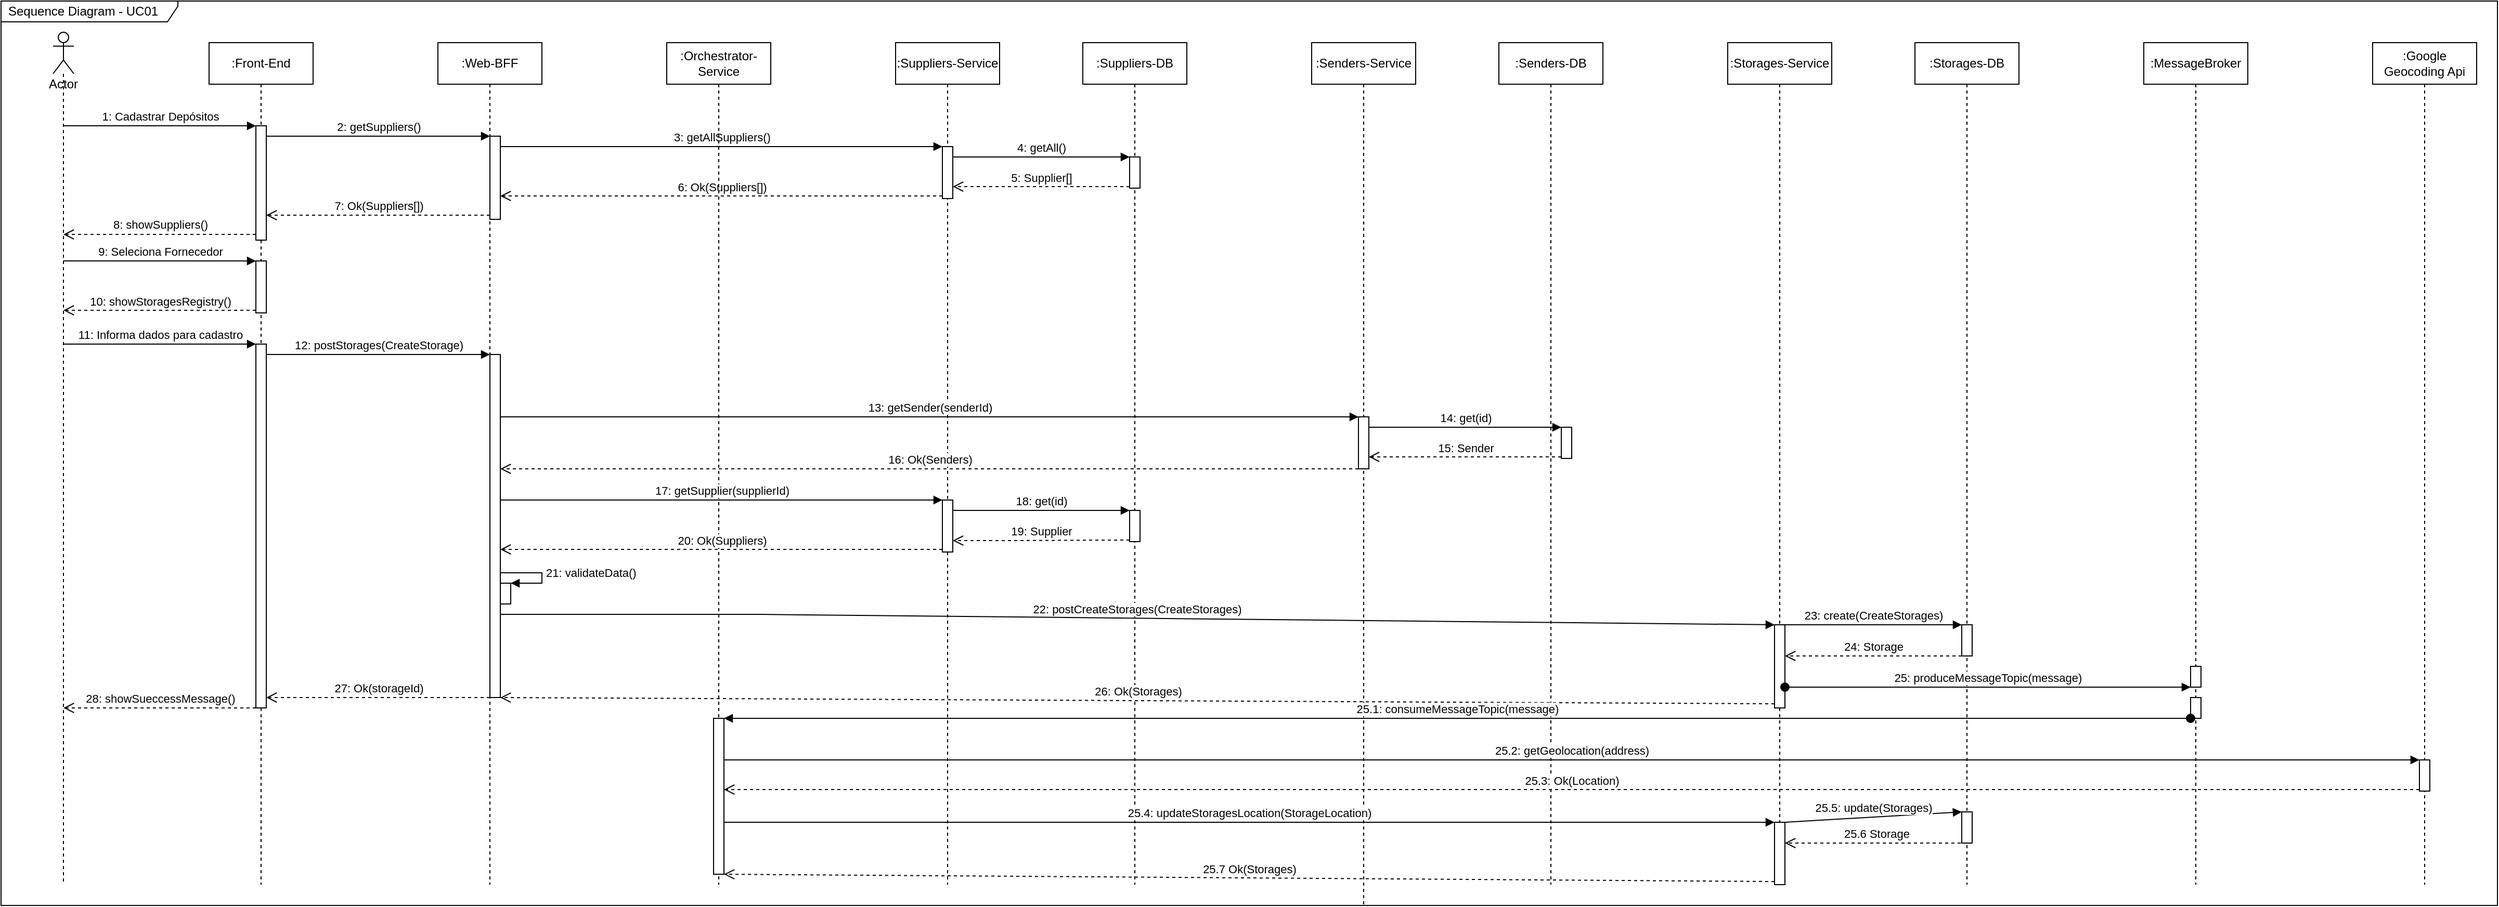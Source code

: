 <mxfile version="20.3.0" type="device"><diagram id="THuQi9kx3ed6anTQSMXc" name="Página-1"><mxGraphModel dx="4478" dy="1540" grid="1" gridSize="10" guides="1" tooltips="1" connect="1" arrows="1" fold="1" page="1" pageScale="1" pageWidth="827" pageHeight="1169" math="0" shadow="0"><root><mxCell id="0"/><mxCell id="1" parent="0"/><mxCell id="7VRMdvBiyow1mnKwVcrb-116" value="Sequence Diagram - UC01" style="shape=umlFrame;whiteSpace=wrap;html=1;width=170;height=20;boundedLbl=1;verticalAlign=middle;align=left;spacingLeft=5;" parent="1" vertex="1"><mxGeometry x="-80" width="2400" height="870" as="geometry"/></mxCell><mxCell id="ZkmVjN65RXW2BqpOXgOA-11" value=":Web-BFF" style="shape=umlLifeline;perimeter=lifelinePerimeter;whiteSpace=wrap;html=1;container=1;collapsible=0;recursiveResize=0;outlineConnect=0;" parent="1" vertex="1"><mxGeometry x="340" y="40" width="100" height="810" as="geometry"/></mxCell><mxCell id="7VRMdvBiyow1mnKwVcrb-16" value="" style="html=1;points=[];perimeter=orthogonalPerimeter;" parent="ZkmVjN65RXW2BqpOXgOA-11" vertex="1"><mxGeometry x="50" y="90" width="10" height="80" as="geometry"/></mxCell><mxCell id="qQDifCft1qPX-QiUD4Pm-76" value="" style="html=1;points=[];perimeter=orthogonalPerimeter;" parent="ZkmVjN65RXW2BqpOXgOA-11" vertex="1"><mxGeometry x="50" y="300" width="10" height="330" as="geometry"/></mxCell><mxCell id="qQDifCft1qPX-QiUD4Pm-100" value="" style="html=1;points=[];perimeter=orthogonalPerimeter;" parent="ZkmVjN65RXW2BqpOXgOA-11" vertex="1"><mxGeometry x="60" y="520" width="10" height="20" as="geometry"/></mxCell><mxCell id="qQDifCft1qPX-QiUD4Pm-101" value="21: validateData()" style="edgeStyle=orthogonalEdgeStyle;html=1;align=left;spacingLeft=2;endArrow=block;rounded=0;entryX=1;entryY=0;" parent="ZkmVjN65RXW2BqpOXgOA-11" source="qQDifCft1qPX-QiUD4Pm-76" target="qQDifCft1qPX-QiUD4Pm-100" edge="1"><mxGeometry relative="1" as="geometry"><mxPoint x="275" y="530" as="sourcePoint"/><Array as="points"><mxPoint x="100" y="510"/><mxPoint x="100" y="520"/></Array></mxGeometry></mxCell><mxCell id="7VRMdvBiyow1mnKwVcrb-1" value=":Suppliers-DB" style="shape=umlLifeline;perimeter=lifelinePerimeter;whiteSpace=wrap;html=1;container=1;collapsible=0;recursiveResize=0;outlineConnect=0;" parent="1" vertex="1"><mxGeometry x="960" y="40" width="100" height="810" as="geometry"/></mxCell><mxCell id="7VRMdvBiyow1mnKwVcrb-30" value="" style="html=1;points=[];perimeter=orthogonalPerimeter;" parent="7VRMdvBiyow1mnKwVcrb-1" vertex="1"><mxGeometry x="45" y="110" width="10" height="30" as="geometry"/></mxCell><mxCell id="qQDifCft1qPX-QiUD4Pm-87" value="" style="html=1;points=[];perimeter=orthogonalPerimeter;" parent="7VRMdvBiyow1mnKwVcrb-1" vertex="1"><mxGeometry x="45" y="450" width="10" height="30" as="geometry"/></mxCell><mxCell id="7VRMdvBiyow1mnKwVcrb-2" value=":Suppliers-Service" style="shape=umlLifeline;perimeter=lifelinePerimeter;whiteSpace=wrap;html=1;container=1;collapsible=0;recursiveResize=0;outlineConnect=0;" parent="1" vertex="1"><mxGeometry x="780" y="40" width="100" height="810" as="geometry"/></mxCell><mxCell id="7VRMdvBiyow1mnKwVcrb-19" value="" style="html=1;points=[];perimeter=orthogonalPerimeter;" parent="7VRMdvBiyow1mnKwVcrb-2" vertex="1"><mxGeometry x="45" y="100" width="10" height="50" as="geometry"/></mxCell><mxCell id="qQDifCft1qPX-QiUD4Pm-84" value="" style="html=1;points=[];perimeter=orthogonalPerimeter;" parent="7VRMdvBiyow1mnKwVcrb-2" vertex="1"><mxGeometry x="45" y="440" width="10" height="50" as="geometry"/></mxCell><mxCell id="7VRMdvBiyow1mnKwVcrb-11" value="Actor" style="shape=umlLifeline;participant=umlActor;perimeter=lifelinePerimeter;whiteSpace=wrap;html=1;container=1;collapsible=0;recursiveResize=0;verticalAlign=top;spacingTop=36;outlineConnect=0;" parent="1" vertex="1"><mxGeometry x="-30" y="30" width="20" height="820" as="geometry"/></mxCell><mxCell id="7VRMdvBiyow1mnKwVcrb-13" value="1: Cadastrar Depósitos" style="html=1;verticalAlign=bottom;endArrow=block;entryX=0;entryY=0;rounded=0;" parent="1" source="7VRMdvBiyow1mnKwVcrb-11" target="7VRMdvBiyow1mnKwVcrb-12" edge="1"><mxGeometry relative="1" as="geometry"><mxPoint x="310" y="110" as="sourcePoint"/></mxGeometry></mxCell><mxCell id="7VRMdvBiyow1mnKwVcrb-14" value="8: showSuppliers()" style="html=1;verticalAlign=bottom;endArrow=open;dashed=1;endSize=8;exitX=0;exitY=0.95;rounded=0;" parent="1" source="7VRMdvBiyow1mnKwVcrb-12" target="7VRMdvBiyow1mnKwVcrb-11" edge="1"><mxGeometry relative="1" as="geometry"><mxPoint x="320" y="243" as="targetPoint"/></mxGeometry></mxCell><mxCell id="7VRMdvBiyow1mnKwVcrb-15" value=":Front-End" style="shape=umlLifeline;perimeter=lifelinePerimeter;whiteSpace=wrap;html=1;container=1;collapsible=0;recursiveResize=0;outlineConnect=0;" parent="1" vertex="1"><mxGeometry x="120" y="40" width="100" height="810" as="geometry"/></mxCell><mxCell id="7VRMdvBiyow1mnKwVcrb-12" value="" style="html=1;points=[];perimeter=orthogonalPerimeter;" parent="7VRMdvBiyow1mnKwVcrb-15" vertex="1"><mxGeometry x="45" y="80" width="10" height="110" as="geometry"/></mxCell><mxCell id="7VRMdvBiyow1mnKwVcrb-43" value="" style="html=1;points=[];perimeter=orthogonalPerimeter;" parent="7VRMdvBiyow1mnKwVcrb-15" vertex="1"><mxGeometry x="45" y="210" width="10" height="50" as="geometry"/></mxCell><mxCell id="7VRMdvBiyow1mnKwVcrb-54" value="" style="html=1;points=[];perimeter=orthogonalPerimeter;" parent="7VRMdvBiyow1mnKwVcrb-15" vertex="1"><mxGeometry x="45" y="290" width="10" height="350" as="geometry"/></mxCell><mxCell id="7VRMdvBiyow1mnKwVcrb-17" value="2: getSuppliers()" style="html=1;verticalAlign=bottom;endArrow=block;entryX=0;entryY=0;rounded=0;" parent="1" source="7VRMdvBiyow1mnKwVcrb-12" target="7VRMdvBiyow1mnKwVcrb-16" edge="1"><mxGeometry relative="1" as="geometry"><mxPoint x="420" y="120" as="sourcePoint"/></mxGeometry></mxCell><mxCell id="7VRMdvBiyow1mnKwVcrb-18" value="7: Ok(Suppliers[])" style="html=1;verticalAlign=bottom;endArrow=open;dashed=1;endSize=8;exitX=0;exitY=0.95;rounded=0;" parent="1" source="7VRMdvBiyow1mnKwVcrb-16" target="7VRMdvBiyow1mnKwVcrb-12" edge="1"><mxGeometry relative="1" as="geometry"><mxPoint x="400" y="196" as="targetPoint"/></mxGeometry></mxCell><mxCell id="7VRMdvBiyow1mnKwVcrb-20" value="3: getAllSuppliers()" style="html=1;verticalAlign=bottom;endArrow=block;entryX=0;entryY=0;rounded=0;" parent="1" source="7VRMdvBiyow1mnKwVcrb-16" target="7VRMdvBiyow1mnKwVcrb-19" edge="1"><mxGeometry relative="1" as="geometry"><mxPoint x="580" y="130" as="sourcePoint"/></mxGeometry></mxCell><mxCell id="7VRMdvBiyow1mnKwVcrb-21" value="6: Ok(Suppliers[])" style="html=1;verticalAlign=bottom;endArrow=open;dashed=1;endSize=8;exitX=0;exitY=0.95;rounded=0;" parent="1" source="7VRMdvBiyow1mnKwVcrb-19" target="7VRMdvBiyow1mnKwVcrb-16" edge="1"><mxGeometry relative="1" as="geometry"><mxPoint x="600" y="236" as="targetPoint"/></mxGeometry></mxCell><mxCell id="7VRMdvBiyow1mnKwVcrb-31" value="4: getAll()" style="html=1;verticalAlign=bottom;endArrow=block;entryX=0;entryY=0;rounded=0;" parent="1" source="7VRMdvBiyow1mnKwVcrb-19" target="7VRMdvBiyow1mnKwVcrb-30" edge="1"><mxGeometry relative="1" as="geometry"><mxPoint x="1010" y="150" as="sourcePoint"/></mxGeometry></mxCell><mxCell id="7VRMdvBiyow1mnKwVcrb-32" value="5: Supplier[]" style="html=1;verticalAlign=bottom;endArrow=open;dashed=1;endSize=8;exitX=0;exitY=0.95;rounded=0;" parent="1" source="7VRMdvBiyow1mnKwVcrb-30" target="7VRMdvBiyow1mnKwVcrb-19" edge="1"><mxGeometry relative="1" as="geometry"><mxPoint x="1010" y="226" as="targetPoint"/></mxGeometry></mxCell><mxCell id="7VRMdvBiyow1mnKwVcrb-44" value="9: Seleciona Fornecedor" style="html=1;verticalAlign=bottom;endArrow=block;entryX=0;entryY=0;rounded=0;" parent="1" source="7VRMdvBiyow1mnKwVcrb-11" target="7VRMdvBiyow1mnKwVcrb-43" edge="1"><mxGeometry relative="1" as="geometry"><mxPoint x="325" y="340" as="sourcePoint"/><Array as="points"><mxPoint x="60" y="250"/></Array></mxGeometry></mxCell><mxCell id="7VRMdvBiyow1mnKwVcrb-45" value="10: showStoragesRegistry()" style="html=1;verticalAlign=bottom;endArrow=open;dashed=1;endSize=8;exitX=0;exitY=0.95;rounded=0;" parent="1" source="7VRMdvBiyow1mnKwVcrb-43" target="7VRMdvBiyow1mnKwVcrb-11" edge="1"><mxGeometry relative="1" as="geometry"><mxPoint x="325" y="416" as="targetPoint"/></mxGeometry></mxCell><mxCell id="7VRMdvBiyow1mnKwVcrb-55" value="11: Informa dados para cadastro" style="html=1;verticalAlign=bottom;endArrow=block;entryX=0;entryY=0;rounded=0;" parent="1" source="7VRMdvBiyow1mnKwVcrb-11" target="7VRMdvBiyow1mnKwVcrb-54" edge="1"><mxGeometry relative="1" as="geometry"><mxPoint x="324" y="430" as="sourcePoint"/></mxGeometry></mxCell><mxCell id="7VRMdvBiyow1mnKwVcrb-56" value="28: showSueccessMessage()" style="html=1;verticalAlign=bottom;endArrow=open;dashed=1;endSize=8;rounded=0;" parent="1" source="7VRMdvBiyow1mnKwVcrb-54" target="7VRMdvBiyow1mnKwVcrb-11" edge="1"><mxGeometry relative="1" as="geometry"><mxPoint x="324" y="506" as="targetPoint"/><mxPoint x="110" y="670" as="sourcePoint"/><Array as="points"><mxPoint x="80" y="680"/><mxPoint x="20" y="680"/></Array></mxGeometry></mxCell><mxCell id="7VRMdvBiyow1mnKwVcrb-68" value=":Senders-Service" style="shape=umlLifeline;perimeter=lifelinePerimeter;whiteSpace=wrap;html=1;container=1;collapsible=0;recursiveResize=0;outlineConnect=0;" parent="1" vertex="1"><mxGeometry x="1180" y="40" width="100" height="830" as="geometry"/></mxCell><mxCell id="qQDifCft1qPX-QiUD4Pm-91" value="" style="html=1;points=[];perimeter=orthogonalPerimeter;" parent="7VRMdvBiyow1mnKwVcrb-68" vertex="1"><mxGeometry x="45" y="360" width="10" height="50" as="geometry"/></mxCell><mxCell id="7VRMdvBiyow1mnKwVcrb-71" value=":Senders-DB" style="shape=umlLifeline;perimeter=lifelinePerimeter;whiteSpace=wrap;html=1;container=1;collapsible=0;recursiveResize=0;outlineConnect=0;" parent="1" vertex="1"><mxGeometry x="1360" y="40" width="100" height="810" as="geometry"/></mxCell><mxCell id="qQDifCft1qPX-QiUD4Pm-94" value="" style="html=1;points=[];perimeter=orthogonalPerimeter;" parent="7VRMdvBiyow1mnKwVcrb-71" vertex="1"><mxGeometry x="60" y="370" width="10" height="30" as="geometry"/></mxCell><mxCell id="7VRMdvBiyow1mnKwVcrb-80" value=":Storages-Service" style="shape=umlLifeline;perimeter=lifelinePerimeter;whiteSpace=wrap;html=1;container=1;collapsible=0;recursiveResize=0;outlineConnect=0;" parent="1" vertex="1"><mxGeometry x="1580" y="40" width="100" height="810" as="geometry"/></mxCell><mxCell id="qQDifCft1qPX-QiUD4Pm-106" value="" style="html=1;points=[];perimeter=orthogonalPerimeter;" parent="7VRMdvBiyow1mnKwVcrb-80" vertex="1"><mxGeometry x="45" y="560" width="10" height="80" as="geometry"/></mxCell><mxCell id="qQDifCft1qPX-QiUD4Pm-116" value="" style="html=1;points=[];perimeter=orthogonalPerimeter;" parent="7VRMdvBiyow1mnKwVcrb-80" vertex="1"><mxGeometry x="45" y="750" width="10" height="60" as="geometry"/></mxCell><mxCell id="7VRMdvBiyow1mnKwVcrb-82" value=":Storages-DB" style="shape=umlLifeline;perimeter=lifelinePerimeter;whiteSpace=wrap;html=1;container=1;collapsible=0;recursiveResize=0;outlineConnect=0;" parent="1" vertex="1"><mxGeometry x="1760" y="40" width="100" height="810" as="geometry"/></mxCell><mxCell id="qQDifCft1qPX-QiUD4Pm-109" value="" style="html=1;points=[];perimeter=orthogonalPerimeter;" parent="7VRMdvBiyow1mnKwVcrb-82" vertex="1"><mxGeometry x="45" y="560" width="10" height="30" as="geometry"/></mxCell><mxCell id="qQDifCft1qPX-QiUD4Pm-112" value="" style="html=1;points=[];perimeter=orthogonalPerimeter;" parent="7VRMdvBiyow1mnKwVcrb-82" vertex="1"><mxGeometry x="45" y="740" width="10" height="30" as="geometry"/></mxCell><mxCell id="7VRMdvBiyow1mnKwVcrb-94" value=":MessageBroker" style="shape=umlLifeline;perimeter=lifelinePerimeter;whiteSpace=wrap;html=1;container=1;collapsible=0;recursiveResize=0;outlineConnect=0;" parent="1" vertex="1"><mxGeometry x="1980" y="40" width="100" height="810" as="geometry"/></mxCell><mxCell id="B0yFLsPNKjVPyIfjLWM3-8" value="" style="html=1;points=[];perimeter=orthogonalPerimeter;" parent="7VRMdvBiyow1mnKwVcrb-94" vertex="1"><mxGeometry x="45" y="600" width="10" height="20" as="geometry"/></mxCell><mxCell id="B0yFLsPNKjVPyIfjLWM3-16" value="" style="html=1;points=[];perimeter=orthogonalPerimeter;" parent="7VRMdvBiyow1mnKwVcrb-94" vertex="1"><mxGeometry x="45" y="630" width="10" height="20" as="geometry"/></mxCell><mxCell id="7VRMdvBiyow1mnKwVcrb-98" value=":Orchestrator-Service" style="shape=umlLifeline;perimeter=lifelinePerimeter;whiteSpace=wrap;html=1;container=1;collapsible=0;recursiveResize=0;outlineConnect=0;" parent="1" vertex="1"><mxGeometry x="560" y="40" width="100" height="810" as="geometry"/></mxCell><mxCell id="qQDifCft1qPX-QiUD4Pm-82" value="" style="html=1;points=[];perimeter=orthogonalPerimeter;" parent="7VRMdvBiyow1mnKwVcrb-98" vertex="1"><mxGeometry x="45" y="650" width="10" height="150" as="geometry"/></mxCell><mxCell id="7VRMdvBiyow1mnKwVcrb-105" value=":Google Geocoding Api" style="shape=umlLifeline;perimeter=lifelinePerimeter;whiteSpace=wrap;html=1;container=1;collapsible=0;recursiveResize=0;outlineConnect=0;" parent="1" vertex="1"><mxGeometry x="2200" y="40" width="100" height="810" as="geometry"/></mxCell><mxCell id="qQDifCft1qPX-QiUD4Pm-102" value="" style="html=1;points=[];perimeter=orthogonalPerimeter;" parent="7VRMdvBiyow1mnKwVcrb-105" vertex="1"><mxGeometry x="45" y="690" width="10" height="30" as="geometry"/></mxCell><mxCell id="qQDifCft1qPX-QiUD4Pm-77" value="12: postStorages(CreateStorage)" style="html=1;verticalAlign=bottom;endArrow=block;entryX=0;entryY=0;rounded=0;" parent="1" source="7VRMdvBiyow1mnKwVcrb-54" target="qQDifCft1qPX-QiUD4Pm-76" edge="1"><mxGeometry relative="1" as="geometry"><mxPoint x="260" y="390" as="sourcePoint"/></mxGeometry></mxCell><mxCell id="qQDifCft1qPX-QiUD4Pm-78" value="27: Ok(storageId)" style="html=1;verticalAlign=bottom;endArrow=open;dashed=1;endSize=8;rounded=0;" parent="1" source="qQDifCft1qPX-QiUD4Pm-76" target="7VRMdvBiyow1mnKwVcrb-54" edge="1"><mxGeometry relative="1" as="geometry"><mxPoint x="260" y="466" as="targetPoint"/><Array as="points"><mxPoint x="350" y="670"/><mxPoint x="290" y="670"/></Array></mxGeometry></mxCell><mxCell id="qQDifCft1qPX-QiUD4Pm-85" value="17: getSupplier(supplierId)" style="html=1;verticalAlign=bottom;endArrow=block;entryX=0;entryY=0;rounded=0;" parent="1" source="qQDifCft1qPX-QiUD4Pm-76" target="qQDifCft1qPX-QiUD4Pm-84" edge="1"><mxGeometry relative="1" as="geometry"><mxPoint x="974" y="430" as="sourcePoint"/></mxGeometry></mxCell><mxCell id="qQDifCft1qPX-QiUD4Pm-86" value="20: Ok(Suppliers)" style="html=1;verticalAlign=bottom;endArrow=open;dashed=1;endSize=8;exitX=0;exitY=0.95;rounded=0;" parent="1" source="qQDifCft1qPX-QiUD4Pm-84" target="qQDifCft1qPX-QiUD4Pm-76" edge="1"><mxGeometry relative="1" as="geometry"><mxPoint x="974" y="506" as="targetPoint"/></mxGeometry></mxCell><mxCell id="qQDifCft1qPX-QiUD4Pm-88" value="18: get(id)" style="html=1;verticalAlign=bottom;endArrow=block;entryX=0;entryY=0;rounded=0;" parent="1" source="qQDifCft1qPX-QiUD4Pm-84" target="qQDifCft1qPX-QiUD4Pm-87" edge="1"><mxGeometry relative="1" as="geometry"><mxPoint x="1154" y="440" as="sourcePoint"/></mxGeometry></mxCell><mxCell id="qQDifCft1qPX-QiUD4Pm-89" value="19: Supplier" style="html=1;verticalAlign=bottom;endArrow=open;dashed=1;endSize=8;exitX=0;exitY=0.95;rounded=0;" parent="1" source="qQDifCft1qPX-QiUD4Pm-87" target="qQDifCft1qPX-QiUD4Pm-84" edge="1"><mxGeometry relative="1" as="geometry"><mxPoint x="1154" y="516" as="targetPoint"/><Array as="points"><mxPoint x="890" y="519"/></Array></mxGeometry></mxCell><mxCell id="qQDifCft1qPX-QiUD4Pm-92" value="13: getSender(senderId)" style="html=1;verticalAlign=bottom;endArrow=block;entryX=0;entryY=0;rounded=0;" parent="1" source="qQDifCft1qPX-QiUD4Pm-76" target="qQDifCft1qPX-QiUD4Pm-91" edge="1"><mxGeometry relative="1" as="geometry"><mxPoint x="1375" y="480" as="sourcePoint"/><Array as="points"><mxPoint x="570" y="400"/><mxPoint x="1160" y="400"/></Array></mxGeometry></mxCell><mxCell id="qQDifCft1qPX-QiUD4Pm-95" value="14: get(id)" style="html=1;verticalAlign=bottom;endArrow=block;entryX=0;entryY=0;rounded=0;" parent="1" source="qQDifCft1qPX-QiUD4Pm-91" target="qQDifCft1qPX-QiUD4Pm-94" edge="1"><mxGeometry relative="1" as="geometry"><mxPoint x="1600" y="505" as="sourcePoint"/></mxGeometry></mxCell><mxCell id="qQDifCft1qPX-QiUD4Pm-96" value="15: Sender" style="html=1;verticalAlign=bottom;endArrow=open;dashed=1;endSize=8;exitX=0;exitY=0.95;rounded=0;" parent="1" source="qQDifCft1qPX-QiUD4Pm-94" target="qQDifCft1qPX-QiUD4Pm-91" edge="1"><mxGeometry relative="1" as="geometry"><mxPoint x="1600" y="581" as="targetPoint"/></mxGeometry></mxCell><mxCell id="qQDifCft1qPX-QiUD4Pm-103" value="25.2: getGeolocation(address)" style="html=1;verticalAlign=bottom;endArrow=block;entryX=0;entryY=0;rounded=0;" parent="1" source="qQDifCft1qPX-QiUD4Pm-82" target="qQDifCft1qPX-QiUD4Pm-102" edge="1"><mxGeometry relative="1" as="geometry"><mxPoint x="1820" y="590" as="sourcePoint"/></mxGeometry></mxCell><mxCell id="qQDifCft1qPX-QiUD4Pm-104" value="25.3: Ok(Location)" style="html=1;verticalAlign=bottom;endArrow=open;dashed=1;endSize=8;exitX=0;exitY=0.95;rounded=0;" parent="1" source="qQDifCft1qPX-QiUD4Pm-102" target="qQDifCft1qPX-QiUD4Pm-82" edge="1"><mxGeometry relative="1" as="geometry"><mxPoint x="1310" y="686" as="targetPoint"/></mxGeometry></mxCell><mxCell id="qQDifCft1qPX-QiUD4Pm-107" value="22: postCreateStorages(CreateStorages)" style="html=1;verticalAlign=bottom;endArrow=block;entryX=0;entryY=0;rounded=0;" parent="1" source="qQDifCft1qPX-QiUD4Pm-76" target="qQDifCft1qPX-QiUD4Pm-106" edge="1"><mxGeometry relative="1" as="geometry"><mxPoint x="860" y="610" as="sourcePoint"/><Array as="points"><mxPoint x="650" y="590"/></Array></mxGeometry></mxCell><mxCell id="qQDifCft1qPX-QiUD4Pm-108" value="26: Ok(Storages)" style="html=1;verticalAlign=bottom;endArrow=open;dashed=1;endSize=8;exitX=0;exitY=0.95;rounded=0;" parent="1" source="qQDifCft1qPX-QiUD4Pm-106" target="qQDifCft1qPX-QiUD4Pm-76" edge="1"><mxGeometry relative="1" as="geometry"><mxPoint x="830" y="686" as="targetPoint"/></mxGeometry></mxCell><mxCell id="qQDifCft1qPX-QiUD4Pm-110" value="23: create(CreateStorages)" style="html=1;verticalAlign=bottom;endArrow=block;entryX=0;entryY=0;rounded=0;" parent="1" source="qQDifCft1qPX-QiUD4Pm-106" target="qQDifCft1qPX-QiUD4Pm-109" edge="1"><mxGeometry relative="1" as="geometry"><mxPoint x="2035" y="610" as="sourcePoint"/></mxGeometry></mxCell><mxCell id="qQDifCft1qPX-QiUD4Pm-111" value="24: Storage" style="html=1;verticalAlign=bottom;endArrow=open;dashed=1;endSize=8;rounded=0;" parent="1" source="qQDifCft1qPX-QiUD4Pm-109" target="qQDifCft1qPX-QiUD4Pm-106" edge="1"><mxGeometry relative="1" as="geometry"><mxPoint x="2000" y="670" as="targetPoint"/><Array as="points"><mxPoint x="1740" y="630"/></Array></mxGeometry></mxCell><mxCell id="qQDifCft1qPX-QiUD4Pm-113" value="25.5: update(Storages)" style="html=1;verticalAlign=bottom;endArrow=block;entryX=0;entryY=0;rounded=0;" parent="1" source="qQDifCft1qPX-QiUD4Pm-116" target="qQDifCft1qPX-QiUD4Pm-112" edge="1"><mxGeometry relative="1" as="geometry"><mxPoint x="2035" y="740" as="sourcePoint"/></mxGeometry></mxCell><mxCell id="qQDifCft1qPX-QiUD4Pm-114" value="25.6 Storage" style="html=1;verticalAlign=bottom;endArrow=open;dashed=1;endSize=8;rounded=0;" parent="1" source="qQDifCft1qPX-QiUD4Pm-112" target="qQDifCft1qPX-QiUD4Pm-116" edge="1"><mxGeometry relative="1" as="geometry"><mxPoint x="2035" y="816" as="targetPoint"/><Array as="points"><mxPoint x="1810" y="810"/></Array></mxGeometry></mxCell><mxCell id="qQDifCft1qPX-QiUD4Pm-117" value="25.4: updateStoragesLocation(StorageLocation)" style="html=1;verticalAlign=bottom;endArrow=block;entryX=0;entryY=0;rounded=0;" parent="1" source="qQDifCft1qPX-QiUD4Pm-82" target="qQDifCft1qPX-QiUD4Pm-116" edge="1"><mxGeometry relative="1" as="geometry"><mxPoint x="1815" y="740" as="sourcePoint"/></mxGeometry></mxCell><mxCell id="qQDifCft1qPX-QiUD4Pm-118" value="25.7 Ok(Storages)" style="html=1;verticalAlign=bottom;endArrow=open;dashed=1;endSize=8;exitX=0;exitY=0.95;rounded=0;" parent="1" source="qQDifCft1qPX-QiUD4Pm-116" target="qQDifCft1qPX-QiUD4Pm-82" edge="1"><mxGeometry relative="1" as="geometry"><mxPoint x="1815" y="816" as="targetPoint"/></mxGeometry></mxCell><mxCell id="B0yFLsPNKjVPyIfjLWM3-3" value="16: Ok(Senders)" style="html=1;verticalAlign=bottom;endArrow=open;dashed=1;endSize=8;rounded=0;" parent="1" source="qQDifCft1qPX-QiUD4Pm-91" target="qQDifCft1qPX-QiUD4Pm-76" edge="1"><mxGeometry relative="1" as="geometry"><mxPoint x="1030" y="434.47" as="targetPoint"/><mxPoint x="1215" y="434.47" as="sourcePoint"/><Array as="points"><mxPoint x="1130" y="450"/><mxPoint x="840" y="450"/></Array></mxGeometry></mxCell><mxCell id="B0yFLsPNKjVPyIfjLWM3-9" value="25: produceMessageTopic(message)" style="html=1;verticalAlign=bottom;startArrow=oval;endArrow=block;startSize=8;rounded=0;" parent="1" source="qQDifCft1qPX-QiUD4Pm-106" target="B0yFLsPNKjVPyIfjLWM3-8" edge="1"><mxGeometry relative="1" as="geometry"><mxPoint x="1965" y="640" as="sourcePoint"/><Array as="points"><mxPoint x="1740" y="660"/><mxPoint x="1880" y="660"/></Array></mxGeometry></mxCell><mxCell id="B0yFLsPNKjVPyIfjLWM3-17" value="25.1: consumeMessageTopic(message)" style="html=1;verticalAlign=bottom;startArrow=oval;startFill=1;endArrow=block;startSize=8;rounded=0;" parent="1" source="B0yFLsPNKjVPyIfjLWM3-16" target="qQDifCft1qPX-QiUD4Pm-82" edge="1"><mxGeometry width="60" relative="1" as="geometry"><mxPoint x="2000" y="690" as="sourcePoint"/><mxPoint x="2128" y="700" as="targetPoint"/><Array as="points"/></mxGeometry></mxCell></root></mxGraphModel></diagram></mxfile>